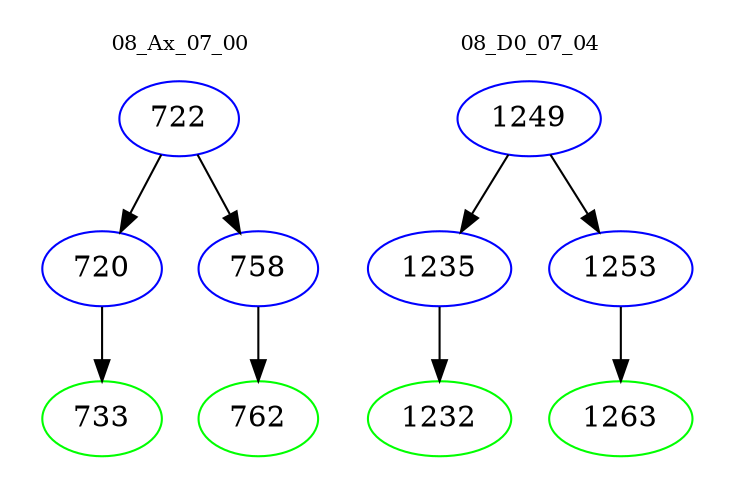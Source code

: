 digraph{
subgraph cluster_0 {
color = white
label = "08_Ax_07_00";
fontsize=10;
T0_722 [label="722", color="blue"]
T0_722 -> T0_720 [color="black"]
T0_720 [label="720", color="blue"]
T0_720 -> T0_733 [color="black"]
T0_733 [label="733", color="green"]
T0_722 -> T0_758 [color="black"]
T0_758 [label="758", color="blue"]
T0_758 -> T0_762 [color="black"]
T0_762 [label="762", color="green"]
}
subgraph cluster_1 {
color = white
label = "08_D0_07_04";
fontsize=10;
T1_1249 [label="1249", color="blue"]
T1_1249 -> T1_1235 [color="black"]
T1_1235 [label="1235", color="blue"]
T1_1235 -> T1_1232 [color="black"]
T1_1232 [label="1232", color="green"]
T1_1249 -> T1_1253 [color="black"]
T1_1253 [label="1253", color="blue"]
T1_1253 -> T1_1263 [color="black"]
T1_1263 [label="1263", color="green"]
}
}
